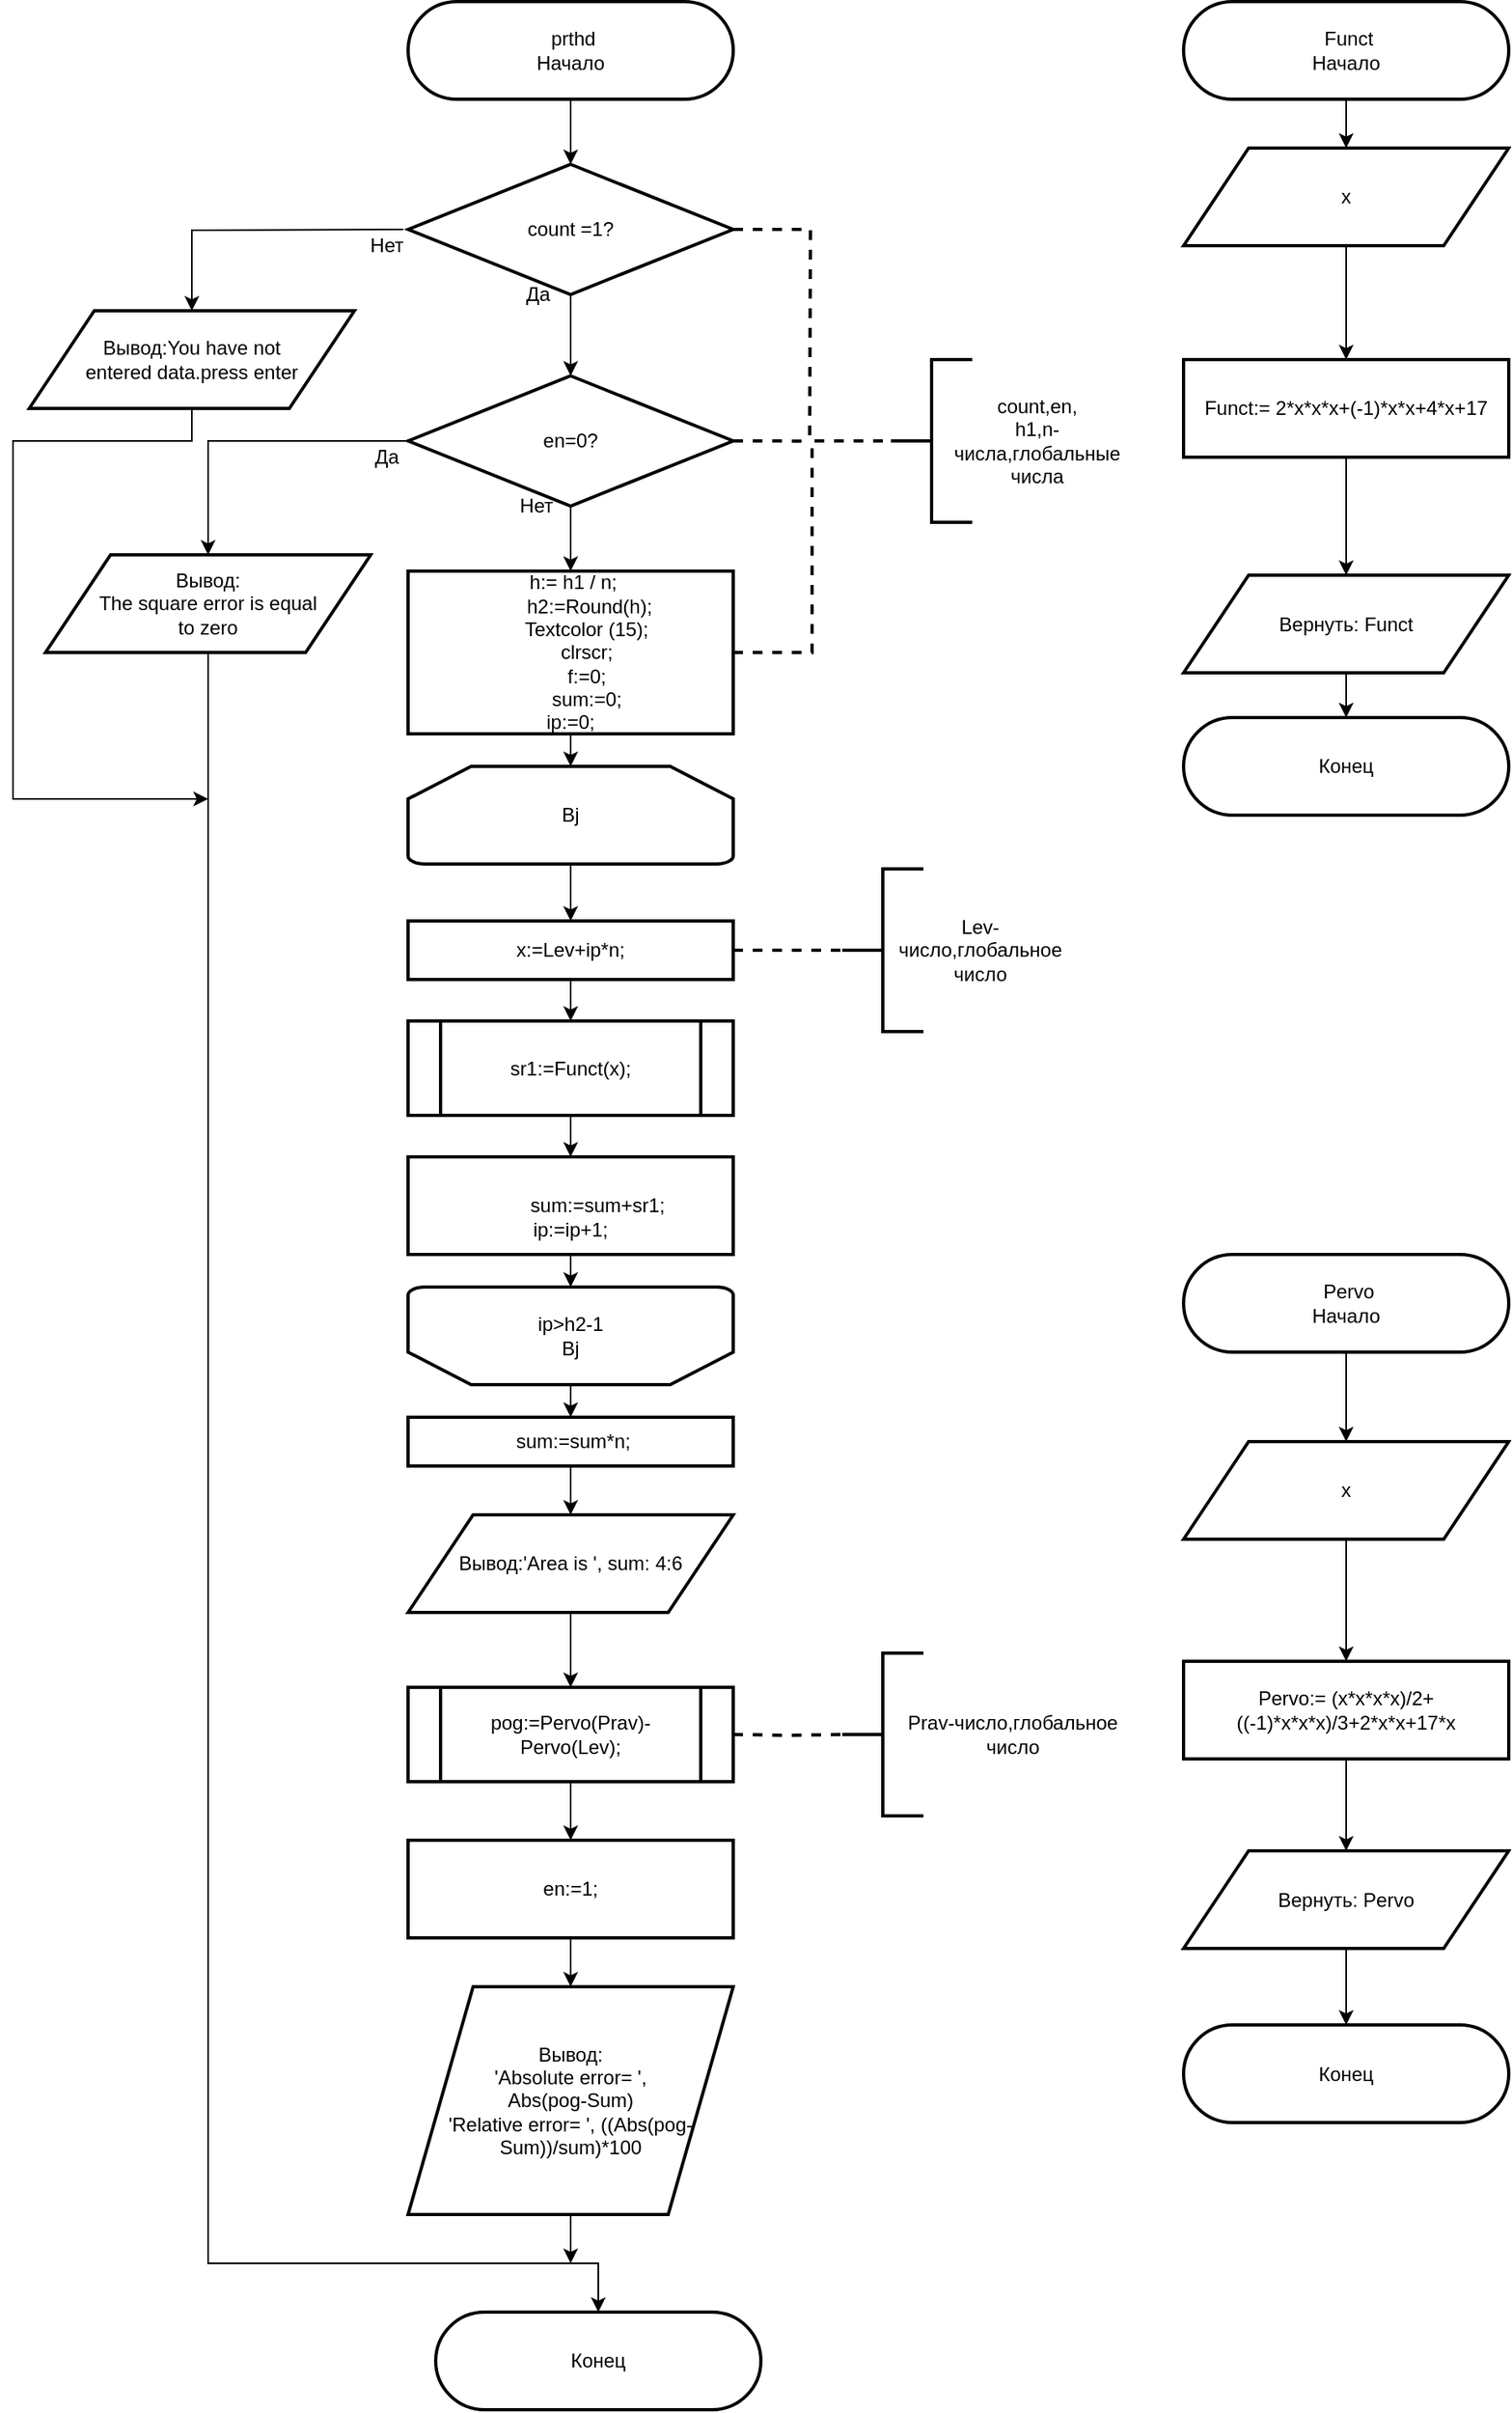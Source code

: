 <mxfile version="12.4.0" type="device" pages="1"><diagram id="dRJUOiXT2QPb_E__zrb1" name="Страница 1"><mxGraphModel dx="1360" dy="779" grid="1" gridSize="10" guides="1" tooltips="1" connect="1" arrows="1" fold="1" page="1" pageScale="1" pageWidth="827" pageHeight="1169" math="0" shadow="0"><root><mxCell id="0"/><mxCell id="1" parent="0"/><mxCell id="qYeQofiZscIcUCprAIEg-5" style="edgeStyle=orthogonalEdgeStyle;rounded=0;orthogonalLoop=1;jettySize=auto;html=1;exitX=0.5;exitY=1;exitDx=0;exitDy=0;" parent="1" source="qYeQofiZscIcUCprAIEg-1" target="qYeQofiZscIcUCprAIEg-3" edge="1"><mxGeometry relative="1" as="geometry"/></mxCell><mxCell id="qYeQofiZscIcUCprAIEg-1" value="&amp;nbsp;prthd&lt;br&gt;Начало" style="rounded=1;whiteSpace=wrap;html=1;arcSize=50;strokeWidth=2;" parent="1" vertex="1"><mxGeometry x="313" y="20" width="200" height="60" as="geometry"/></mxCell><mxCell id="qYeQofiZscIcUCprAIEg-2" value="Конец" style="rounded=1;whiteSpace=wrap;html=1;arcSize=50;strokeWidth=2;" parent="1" vertex="1"><mxGeometry x="330" y="1440" width="200" height="60" as="geometry"/></mxCell><mxCell id="qYeQofiZscIcUCprAIEg-6" style="edgeStyle=orthogonalEdgeStyle;rounded=0;orthogonalLoop=1;jettySize=auto;html=1;exitX=0.5;exitY=1;exitDx=0;exitDy=0;entryX=0.5;entryY=0;entryDx=0;entryDy=0;" parent="1" source="qYeQofiZscIcUCprAIEg-3" target="qYeQofiZscIcUCprAIEg-4" edge="1"><mxGeometry relative="1" as="geometry"/></mxCell><mxCell id="qYeQofiZscIcUCprAIEg-17" style="edgeStyle=orthogonalEdgeStyle;rounded=0;orthogonalLoop=1;jettySize=auto;html=1;entryX=0.5;entryY=0;entryDx=0;entryDy=0;" parent="1" target="qYeQofiZscIcUCprAIEg-16" edge="1"><mxGeometry relative="1" as="geometry"><mxPoint x="310" y="160" as="sourcePoint"/></mxGeometry></mxCell><mxCell id="qYeQofiZscIcUCprAIEg-43" style="edgeStyle=orthogonalEdgeStyle;rounded=0;orthogonalLoop=1;jettySize=auto;html=1;exitX=1;exitY=0.5;exitDx=0;exitDy=0;dashed=1;strokeWidth=2;endArrow=none;endFill=0;" parent="1" source="qYeQofiZscIcUCprAIEg-3" edge="1"><mxGeometry relative="1" as="geometry"><mxPoint x="560" y="290" as="targetPoint"/></mxGeometry></mxCell><mxCell id="qYeQofiZscIcUCprAIEg-3" value="count =1?" style="rhombus;whiteSpace=wrap;html=1;strokeWidth=2;" parent="1" vertex="1"><mxGeometry x="313" y="120" width="200" height="80" as="geometry"/></mxCell><mxCell id="qYeQofiZscIcUCprAIEg-10" style="edgeStyle=orthogonalEdgeStyle;rounded=0;orthogonalLoop=1;jettySize=auto;html=1;exitX=0;exitY=0.5;exitDx=0;exitDy=0;" parent="1" source="qYeQofiZscIcUCprAIEg-4" target="qYeQofiZscIcUCprAIEg-9" edge="1"><mxGeometry relative="1" as="geometry"><Array as="points"><mxPoint x="190" y="290"/></Array></mxGeometry></mxCell><mxCell id="qYeQofiZscIcUCprAIEg-14" style="edgeStyle=orthogonalEdgeStyle;rounded=0;orthogonalLoop=1;jettySize=auto;html=1;exitX=0.5;exitY=1;exitDx=0;exitDy=0;" parent="1" source="qYeQofiZscIcUCprAIEg-4" target="qYeQofiZscIcUCprAIEg-11" edge="1"><mxGeometry relative="1" as="geometry"/></mxCell><mxCell id="qYeQofiZscIcUCprAIEg-42" style="edgeStyle=orthogonalEdgeStyle;rounded=0;orthogonalLoop=1;jettySize=auto;html=1;exitX=1;exitY=0.5;exitDx=0;exitDy=0;dashed=1;strokeWidth=2;endArrow=none;endFill=0;" parent="1" source="qYeQofiZscIcUCprAIEg-4" edge="1"><mxGeometry relative="1" as="geometry"><mxPoint x="560" y="290.167" as="targetPoint"/></mxGeometry></mxCell><mxCell id="qYeQofiZscIcUCprAIEg-4" value="en=0?" style="rhombus;whiteSpace=wrap;html=1;strokeWidth=2;" parent="1" vertex="1"><mxGeometry x="313" y="250" width="200" height="80" as="geometry"/></mxCell><mxCell id="qYeQofiZscIcUCprAIEg-18" style="edgeStyle=orthogonalEdgeStyle;rounded=0;orthogonalLoop=1;jettySize=auto;html=1;exitX=0.5;exitY=1;exitDx=0;exitDy=0;" parent="1" source="qYeQofiZscIcUCprAIEg-9" target="qYeQofiZscIcUCprAIEg-2" edge="1"><mxGeometry relative="1" as="geometry"><Array as="points"><mxPoint x="190" y="1410"/><mxPoint x="430" y="1410"/></Array></mxGeometry></mxCell><mxCell id="qYeQofiZscIcUCprAIEg-9" value="Вывод:&lt;br&gt;The square error is equal &lt;br&gt;to zero" style="shape=parallelogram;perimeter=parallelogramPerimeter;whiteSpace=wrap;html=1;strokeWidth=2;" parent="1" vertex="1"><mxGeometry x="90" y="360" width="200" height="60" as="geometry"/></mxCell><mxCell id="qYeQofiZscIcUCprAIEg-26" style="edgeStyle=orthogonalEdgeStyle;rounded=0;orthogonalLoop=1;jettySize=auto;html=1;exitX=0.5;exitY=1;exitDx=0;exitDy=0;entryX=0.5;entryY=0;entryDx=0;entryDy=0;entryPerimeter=0;" parent="1" source="qYeQofiZscIcUCprAIEg-11" target="qYeQofiZscIcUCprAIEg-24" edge="1"><mxGeometry relative="1" as="geometry"/></mxCell><mxCell id="qYeQofiZscIcUCprAIEg-41" style="edgeStyle=orthogonalEdgeStyle;rounded=0;orthogonalLoop=1;jettySize=auto;html=1;exitX=1;exitY=0.5;exitDx=0;exitDy=0;entryX=0;entryY=0.5;entryDx=0;entryDy=0;entryPerimeter=0;dashed=1;strokeWidth=2;endArrow=none;endFill=0;" parent="1" source="qYeQofiZscIcUCprAIEg-11" target="qYeQofiZscIcUCprAIEg-40" edge="1"><mxGeometry relative="1" as="geometry"/></mxCell><mxCell id="qYeQofiZscIcUCprAIEg-11" value="&lt;div&gt;&amp;nbsp;h:= h1 / n;&lt;/div&gt;&lt;div&gt;&amp;nbsp; &amp;nbsp; &amp;nbsp; &amp;nbsp;h2:=Round(h);&lt;/div&gt;&lt;div&gt;&amp;nbsp; &amp;nbsp; &amp;nbsp; Textcolor (15);&lt;/div&gt;&lt;div&gt;&amp;nbsp; &amp;nbsp; &amp;nbsp; clrscr;&lt;/div&gt;&lt;div&gt;&amp;nbsp; &amp;nbsp; &amp;nbsp; f:=0;&lt;/div&gt;&lt;div&gt;&amp;nbsp; &amp;nbsp; &amp;nbsp; sum:=0;&lt;/div&gt;&lt;div&gt;ip:=0;&lt;/div&gt;" style="rounded=0;whiteSpace=wrap;html=1;strokeWidth=2;" parent="1" vertex="1"><mxGeometry x="313" y="370" width="200" height="100" as="geometry"/></mxCell><mxCell id="qYeQofiZscIcUCprAIEg-19" style="edgeStyle=orthogonalEdgeStyle;rounded=0;orthogonalLoop=1;jettySize=auto;html=1;exitX=0.5;exitY=1;exitDx=0;exitDy=0;" parent="1" source="qYeQofiZscIcUCprAIEg-16" edge="1"><mxGeometry relative="1" as="geometry"><mxPoint x="190" y="510" as="targetPoint"/><Array as="points"><mxPoint x="180" y="290"/><mxPoint x="70" y="290"/><mxPoint x="70" y="510"/></Array></mxGeometry></mxCell><mxCell id="qYeQofiZscIcUCprAIEg-16" value="Вывод:You have not &lt;br&gt;entered data.press enter" style="shape=parallelogram;perimeter=parallelogramPerimeter;whiteSpace=wrap;html=1;strokeWidth=2;" parent="1" vertex="1"><mxGeometry x="80" y="210" width="200" height="60" as="geometry"/></mxCell><mxCell id="qYeQofiZscIcUCprAIEg-20" value="Да" style="text;html=1;strokeColor=none;fillColor=none;align=center;verticalAlign=middle;whiteSpace=wrap;rounded=0;" parent="1" vertex="1"><mxGeometry x="280" y="290" width="40" height="20" as="geometry"/></mxCell><mxCell id="qYeQofiZscIcUCprAIEg-21" value="Нет" style="text;html=1;strokeColor=none;fillColor=none;align=center;verticalAlign=middle;whiteSpace=wrap;rounded=0;" parent="1" vertex="1"><mxGeometry x="372" y="320" width="40" height="20" as="geometry"/></mxCell><mxCell id="qYeQofiZscIcUCprAIEg-22" value="Да" style="text;html=1;strokeColor=none;fillColor=none;align=center;verticalAlign=middle;whiteSpace=wrap;rounded=0;" parent="1" vertex="1"><mxGeometry x="373" y="190" width="40" height="20" as="geometry"/></mxCell><mxCell id="qYeQofiZscIcUCprAIEg-23" value="Нет" style="text;html=1;strokeColor=none;fillColor=none;align=center;verticalAlign=middle;whiteSpace=wrap;rounded=0;" parent="1" vertex="1"><mxGeometry x="280" y="160" width="40" height="20" as="geometry"/></mxCell><mxCell id="qYeQofiZscIcUCprAIEg-28" style="edgeStyle=orthogonalEdgeStyle;rounded=0;orthogonalLoop=1;jettySize=auto;html=1;exitX=0.5;exitY=1;exitDx=0;exitDy=0;exitPerimeter=0;entryX=0.5;entryY=0;entryDx=0;entryDy=0;" parent="1" source="qYeQofiZscIcUCprAIEg-24" target="qYeQofiZscIcUCprAIEg-27" edge="1"><mxGeometry relative="1" as="geometry"/></mxCell><mxCell id="qYeQofiZscIcUCprAIEg-24" value="Bj" style="strokeWidth=2;html=1;shape=mxgraph.flowchart.loop_limit;whiteSpace=wrap;" parent="1" vertex="1"><mxGeometry x="313" y="490" width="200" height="60" as="geometry"/></mxCell><mxCell id="qYeQofiZscIcUCprAIEg-32" style="edgeStyle=orthogonalEdgeStyle;rounded=0;orthogonalLoop=1;jettySize=auto;html=1;exitX=0.5;exitY=0;exitDx=0;exitDy=0;exitPerimeter=0;entryX=0.5;entryY=0;entryDx=0;entryDy=0;" parent="1" source="qYeQofiZscIcUCprAIEg-25" target="qYeQofiZscIcUCprAIEg-30" edge="1"><mxGeometry relative="1" as="geometry"/></mxCell><mxCell id="qYeQofiZscIcUCprAIEg-25" value="ip&amp;gt;h2-1&lt;br&gt;Bj" style="strokeWidth=2;html=1;shape=mxgraph.flowchart.loop_limit;whiteSpace=wrap;direction=west;" parent="1" vertex="1"><mxGeometry x="313" y="810" width="200" height="60" as="geometry"/></mxCell><mxCell id="qYeQofiZscIcUCprAIEg-45" style="edgeStyle=orthogonalEdgeStyle;rounded=0;orthogonalLoop=1;jettySize=auto;html=1;exitX=1;exitY=0.5;exitDx=0;exitDy=0;entryX=0;entryY=0.5;entryDx=0;entryDy=0;entryPerimeter=0;dashed=1;strokeWidth=2;endArrow=none;endFill=0;" parent="1" source="qYeQofiZscIcUCprAIEg-27" target="qYeQofiZscIcUCprAIEg-44" edge="1"><mxGeometry relative="1" as="geometry"/></mxCell><mxCell id="IohnFMvbogfBycmNbgD5-6" style="edgeStyle=orthogonalEdgeStyle;rounded=0;orthogonalLoop=1;jettySize=auto;html=1;exitX=0.5;exitY=1;exitDx=0;exitDy=0;entryX=0.5;entryY=0;entryDx=0;entryDy=0;" edge="1" parent="1" source="qYeQofiZscIcUCprAIEg-27" target="IohnFMvbogfBycmNbgD5-5"><mxGeometry relative="1" as="geometry"/></mxCell><mxCell id="qYeQofiZscIcUCprAIEg-27" value="&lt;div&gt;&lt;span style=&quot;font-weight: 400&quot;&gt;x:=Lev+ip*n;&lt;/span&gt;&lt;/div&gt;" style="rounded=0;whiteSpace=wrap;html=1;strokeWidth=2;fontStyle=1" parent="1" vertex="1"><mxGeometry x="313" y="585" width="200" height="36" as="geometry"/></mxCell><mxCell id="IohnFMvbogfBycmNbgD5-4" style="edgeStyle=orthogonalEdgeStyle;rounded=0;orthogonalLoop=1;jettySize=auto;html=1;exitX=0.5;exitY=1;exitDx=0;exitDy=0;entryX=0.5;entryY=1;entryDx=0;entryDy=0;entryPerimeter=0;" edge="1" parent="1" source="IohnFMvbogfBycmNbgD5-1" target="qYeQofiZscIcUCprAIEg-25"><mxGeometry relative="1" as="geometry"/></mxCell><mxCell id="IohnFMvbogfBycmNbgD5-1" value="&lt;div&gt;&lt;br&gt;&lt;/div&gt;&lt;div&gt;&lt;span style=&quot;font-weight: 400&quot;&gt;&amp;nbsp; &amp;nbsp; &amp;nbsp; &amp;nbsp; &amp;nbsp; sum:=sum+sr1;&lt;/span&gt;&lt;/div&gt;&lt;div&gt;&lt;span style=&quot;font-weight: 400&quot;&gt;ip:=ip+1;&lt;/span&gt;&lt;/div&gt;" style="rounded=0;whiteSpace=wrap;html=1;strokeWidth=2;fontStyle=1" vertex="1" parent="1"><mxGeometry x="313" y="730" width="200" height="60" as="geometry"/></mxCell><mxCell id="qYeQofiZscIcUCprAIEg-33" style="edgeStyle=orthogonalEdgeStyle;rounded=0;orthogonalLoop=1;jettySize=auto;html=1;exitX=0.5;exitY=1;exitDx=0;exitDy=0;entryX=0.5;entryY=0;entryDx=0;entryDy=0;" parent="1" source="qYeQofiZscIcUCprAIEg-30" target="qYeQofiZscIcUCprAIEg-31" edge="1"><mxGeometry relative="1" as="geometry"/></mxCell><mxCell id="qYeQofiZscIcUCprAIEg-30" value="&amp;nbsp;sum:=sum*n;" style="rounded=0;whiteSpace=wrap;html=1;strokeWidth=2;" parent="1" vertex="1"><mxGeometry x="313" y="890" width="200" height="30" as="geometry"/></mxCell><mxCell id="qYeQofiZscIcUCprAIEg-35" style="edgeStyle=orthogonalEdgeStyle;rounded=0;orthogonalLoop=1;jettySize=auto;html=1;exitX=0.5;exitY=1;exitDx=0;exitDy=0;entryX=0.5;entryY=0;entryDx=0;entryDy=0;" parent="1" source="qYeQofiZscIcUCprAIEg-31" target="IohnFMvbogfBycmNbgD5-8" edge="1"><mxGeometry relative="1" as="geometry"><mxPoint x="413" y="1050" as="targetPoint"/></mxGeometry></mxCell><mxCell id="qYeQofiZscIcUCprAIEg-31" value="Вывод:'Area is ', sum: 4:6" style="shape=parallelogram;perimeter=parallelogramPerimeter;whiteSpace=wrap;html=1;strokeWidth=2;" parent="1" vertex="1"><mxGeometry x="313" y="950" width="200" height="60" as="geometry"/></mxCell><mxCell id="qYeQofiZscIcUCprAIEg-47" style="edgeStyle=orthogonalEdgeStyle;rounded=0;orthogonalLoop=1;jettySize=auto;html=1;exitX=1;exitY=0.5;exitDx=0;exitDy=0;entryX=0;entryY=0.5;entryDx=0;entryDy=0;entryPerimeter=0;dashed=1;strokeWidth=2;endArrow=none;endFill=0;" parent="1" target="qYeQofiZscIcUCprAIEg-46" edge="1"><mxGeometry relative="1" as="geometry"><mxPoint x="513" y="1085" as="sourcePoint"/></mxGeometry></mxCell><mxCell id="qYeQofiZscIcUCprAIEg-39" style="edgeStyle=orthogonalEdgeStyle;rounded=0;orthogonalLoop=1;jettySize=auto;html=1;exitX=0.5;exitY=1;exitDx=0;exitDy=0;" parent="1" source="qYeQofiZscIcUCprAIEg-36" edge="1"><mxGeometry relative="1" as="geometry"><mxPoint x="413" y="1410" as="targetPoint"/></mxGeometry></mxCell><mxCell id="qYeQofiZscIcUCprAIEg-36" value="Вывод:&lt;br&gt;'Absolute error= ', &lt;br&gt;Abs(pog-Sum)&lt;br&gt;'Relative error= ', ((Abs(pog-Sum))/sum)*100&lt;br&gt;" style="shape=parallelogram;perimeter=parallelogramPerimeter;whiteSpace=wrap;html=1;strokeWidth=2;" parent="1" vertex="1"><mxGeometry x="313" y="1240" width="200" height="140" as="geometry"/></mxCell><mxCell id="qYeQofiZscIcUCprAIEg-40" value="" style="strokeWidth=2;html=1;shape=mxgraph.flowchart.annotation_2;align=left;labelPosition=right;pointerEvents=1;" parent="1" vertex="1"><mxGeometry x="610" y="240" width="50" height="100" as="geometry"/></mxCell><mxCell id="qYeQofiZscIcUCprAIEg-44" value="" style="strokeWidth=2;html=1;shape=mxgraph.flowchart.annotation_2;align=left;labelPosition=right;pointerEvents=1;" parent="1" vertex="1"><mxGeometry x="580" y="553" width="50" height="100" as="geometry"/></mxCell><mxCell id="qYeQofiZscIcUCprAIEg-46" value="" style="strokeWidth=2;html=1;shape=mxgraph.flowchart.annotation_2;align=left;labelPosition=right;pointerEvents=1;" parent="1" vertex="1"><mxGeometry x="580" y="1035" width="50" height="100" as="geometry"/></mxCell><mxCell id="qYeQofiZscIcUCprAIEg-48" value="Prav-число,глобальное число" style="text;html=1;strokeColor=none;fillColor=none;align=center;verticalAlign=middle;whiteSpace=wrap;rounded=0;" parent="1" vertex="1"><mxGeometry x="610" y="1040" width="150" height="90" as="geometry"/></mxCell><mxCell id="qYeQofiZscIcUCprAIEg-49" value="Lev-число,глобальное число" style="text;html=1;strokeColor=none;fillColor=none;align=center;verticalAlign=middle;whiteSpace=wrap;rounded=0;" parent="1" vertex="1"><mxGeometry x="610" y="558" width="110" height="90" as="geometry"/></mxCell><mxCell id="qYeQofiZscIcUCprAIEg-50" value="count,en,&lt;br&gt;h1,n-числа,глобальные числа" style="text;html=1;strokeColor=none;fillColor=none;align=center;verticalAlign=middle;whiteSpace=wrap;rounded=0;" parent="1" vertex="1"><mxGeometry x="650" y="245" width="100" height="90" as="geometry"/></mxCell><mxCell id="IohnFMvbogfBycmNbgD5-7" style="edgeStyle=orthogonalEdgeStyle;rounded=0;orthogonalLoop=1;jettySize=auto;html=1;exitX=0.5;exitY=1;exitDx=0;exitDy=0;entryX=0.5;entryY=0;entryDx=0;entryDy=0;" edge="1" parent="1" source="IohnFMvbogfBycmNbgD5-5" target="IohnFMvbogfBycmNbgD5-1"><mxGeometry relative="1" as="geometry"/></mxCell><mxCell id="IohnFMvbogfBycmNbgD5-5" value="sr1:=Funct(x);" style="shape=process;whiteSpace=wrap;html=1;backgroundOutline=1;strokeWidth=2;rounded=1;arcSize=0;" vertex="1" parent="1"><mxGeometry x="313" y="646.5" width="200" height="58" as="geometry"/></mxCell><mxCell id="IohnFMvbogfBycmNbgD5-10" style="edgeStyle=orthogonalEdgeStyle;rounded=0;orthogonalLoop=1;jettySize=auto;html=1;exitX=0.5;exitY=1;exitDx=0;exitDy=0;entryX=0.5;entryY=0;entryDx=0;entryDy=0;" edge="1" parent="1" source="IohnFMvbogfBycmNbgD5-8" target="IohnFMvbogfBycmNbgD5-9"><mxGeometry relative="1" as="geometry"/></mxCell><mxCell id="IohnFMvbogfBycmNbgD5-8" value="pog:=Pervo(Prav)-Pervo(Lev);" style="shape=process;whiteSpace=wrap;html=1;backgroundOutline=1;strokeWidth=2;rounded=1;arcSize=0;" vertex="1" parent="1"><mxGeometry x="313" y="1056" width="200" height="58" as="geometry"/></mxCell><mxCell id="IohnFMvbogfBycmNbgD5-11" style="edgeStyle=orthogonalEdgeStyle;rounded=0;orthogonalLoop=1;jettySize=auto;html=1;exitX=0.5;exitY=1;exitDx=0;exitDy=0;entryX=0.5;entryY=0;entryDx=0;entryDy=0;" edge="1" parent="1" source="IohnFMvbogfBycmNbgD5-9" target="qYeQofiZscIcUCprAIEg-36"><mxGeometry relative="1" as="geometry"/></mxCell><mxCell id="IohnFMvbogfBycmNbgD5-9" value="en:=1;" style="rounded=0;whiteSpace=wrap;html=1;strokeWidth=2;" vertex="1" parent="1"><mxGeometry x="313" y="1150" width="200" height="60" as="geometry"/></mxCell><mxCell id="IohnFMvbogfBycmNbgD5-24" style="edgeStyle=orthogonalEdgeStyle;rounded=0;orthogonalLoop=1;jettySize=auto;html=1;exitX=0.5;exitY=1;exitDx=0;exitDy=0;entryX=0.5;entryY=0;entryDx=0;entryDy=0;" edge="1" parent="1" source="IohnFMvbogfBycmNbgD5-12" target="IohnFMvbogfBycmNbgD5-23"><mxGeometry relative="1" as="geometry"/></mxCell><mxCell id="IohnFMvbogfBycmNbgD5-12" value="&amp;nbsp;Funct&lt;br&gt;Начало" style="rounded=1;whiteSpace=wrap;html=1;arcSize=50;strokeWidth=2;" vertex="1" parent="1"><mxGeometry x="790" y="20" width="200" height="60" as="geometry"/></mxCell><mxCell id="IohnFMvbogfBycmNbgD5-20" style="edgeStyle=orthogonalEdgeStyle;rounded=0;orthogonalLoop=1;jettySize=auto;html=1;exitX=0.5;exitY=1;exitDx=0;exitDy=0;" edge="1" parent="1" source="IohnFMvbogfBycmNbgD5-13" target="IohnFMvbogfBycmNbgD5-17"><mxGeometry relative="1" as="geometry"/></mxCell><mxCell id="IohnFMvbogfBycmNbgD5-13" value="&amp;nbsp;Pervo&lt;br&gt;Начало" style="rounded=1;whiteSpace=wrap;html=1;arcSize=50;strokeWidth=2;" vertex="1" parent="1"><mxGeometry x="790" y="790" width="200" height="60" as="geometry"/></mxCell><mxCell id="IohnFMvbogfBycmNbgD5-14" value="Конец" style="rounded=1;whiteSpace=wrap;html=1;arcSize=50;strokeWidth=2;" vertex="1" parent="1"><mxGeometry x="790" y="460" width="200" height="60" as="geometry"/></mxCell><mxCell id="IohnFMvbogfBycmNbgD5-15" value="Конец" style="rounded=1;whiteSpace=wrap;html=1;arcSize=50;strokeWidth=2;" vertex="1" parent="1"><mxGeometry x="790" y="1263.5" width="200" height="60" as="geometry"/></mxCell><mxCell id="IohnFMvbogfBycmNbgD5-26" style="edgeStyle=orthogonalEdgeStyle;rounded=0;orthogonalLoop=1;jettySize=auto;html=1;exitX=0.5;exitY=1;exitDx=0;exitDy=0;entryX=0.5;entryY=0;entryDx=0;entryDy=0;" edge="1" parent="1" source="IohnFMvbogfBycmNbgD5-17" target="IohnFMvbogfBycmNbgD5-25"><mxGeometry relative="1" as="geometry"/></mxCell><mxCell id="IohnFMvbogfBycmNbgD5-17" value="x" style="shape=parallelogram;perimeter=parallelogramPerimeter;whiteSpace=wrap;html=1;rounded=0;strokeWidth=2;" vertex="1" parent="1"><mxGeometry x="790" y="905" width="200" height="60" as="geometry"/></mxCell><mxCell id="IohnFMvbogfBycmNbgD5-19" style="edgeStyle=orthogonalEdgeStyle;rounded=0;orthogonalLoop=1;jettySize=auto;html=1;exitX=0.5;exitY=1;exitDx=0;exitDy=0;entryX=0.5;entryY=0;entryDx=0;entryDy=0;" edge="1" parent="1" source="IohnFMvbogfBycmNbgD5-18" target="IohnFMvbogfBycmNbgD5-15"><mxGeometry relative="1" as="geometry"/></mxCell><mxCell id="IohnFMvbogfBycmNbgD5-18" value="Вернуть: Pervo" style="shape=parallelogram;perimeter=parallelogramPerimeter;whiteSpace=wrap;html=1;rounded=0;strokeWidth=2;" vertex="1" parent="1"><mxGeometry x="790" y="1156.5" width="200" height="60" as="geometry"/></mxCell><mxCell id="IohnFMvbogfBycmNbgD5-22" style="edgeStyle=orthogonalEdgeStyle;rounded=0;orthogonalLoop=1;jettySize=auto;html=1;exitX=0.5;exitY=1;exitDx=0;exitDy=0;entryX=0.5;entryY=0;entryDx=0;entryDy=0;" edge="1" parent="1" source="IohnFMvbogfBycmNbgD5-21" target="IohnFMvbogfBycmNbgD5-14"><mxGeometry relative="1" as="geometry"/></mxCell><mxCell id="IohnFMvbogfBycmNbgD5-21" value="Вернуть: Funct" style="shape=parallelogram;perimeter=parallelogramPerimeter;whiteSpace=wrap;html=1;rounded=0;strokeWidth=2;" vertex="1" parent="1"><mxGeometry x="790" y="372.5" width="200" height="60" as="geometry"/></mxCell><mxCell id="IohnFMvbogfBycmNbgD5-30" style="edgeStyle=orthogonalEdgeStyle;rounded=0;orthogonalLoop=1;jettySize=auto;html=1;exitX=0.5;exitY=1;exitDx=0;exitDy=0;" edge="1" parent="1" source="IohnFMvbogfBycmNbgD5-23" target="IohnFMvbogfBycmNbgD5-29"><mxGeometry relative="1" as="geometry"/></mxCell><mxCell id="IohnFMvbogfBycmNbgD5-23" value="x" style="shape=parallelogram;perimeter=parallelogramPerimeter;whiteSpace=wrap;html=1;rounded=0;strokeWidth=2;" vertex="1" parent="1"><mxGeometry x="790" y="110" width="200" height="60" as="geometry"/></mxCell><mxCell id="IohnFMvbogfBycmNbgD5-28" style="edgeStyle=orthogonalEdgeStyle;rounded=0;orthogonalLoop=1;jettySize=auto;html=1;exitX=0.5;exitY=1;exitDx=0;exitDy=0;" edge="1" parent="1" source="IohnFMvbogfBycmNbgD5-25" target="IohnFMvbogfBycmNbgD5-18"><mxGeometry relative="1" as="geometry"/></mxCell><mxCell id="IohnFMvbogfBycmNbgD5-25" value="Pervo:= (x*x*x*x)/2+((-1)*x*x*x)/3+2*x*x+17*x" style="rounded=0;whiteSpace=wrap;html=1;strokeWidth=2;" vertex="1" parent="1"><mxGeometry x="790" y="1040" width="200" height="60" as="geometry"/></mxCell><mxCell id="IohnFMvbogfBycmNbgD5-31" style="edgeStyle=orthogonalEdgeStyle;rounded=0;orthogonalLoop=1;jettySize=auto;html=1;exitX=0.5;exitY=1;exitDx=0;exitDy=0;" edge="1" parent="1" source="IohnFMvbogfBycmNbgD5-29" target="IohnFMvbogfBycmNbgD5-21"><mxGeometry relative="1" as="geometry"/></mxCell><mxCell id="IohnFMvbogfBycmNbgD5-29" value="Funct:= 2*x*x*x+(-1)*x*x+4*x+17" style="rounded=0;whiteSpace=wrap;html=1;strokeWidth=2;" vertex="1" parent="1"><mxGeometry x="790" y="240" width="200" height="60" as="geometry"/></mxCell></root></mxGraphModel></diagram></mxfile>